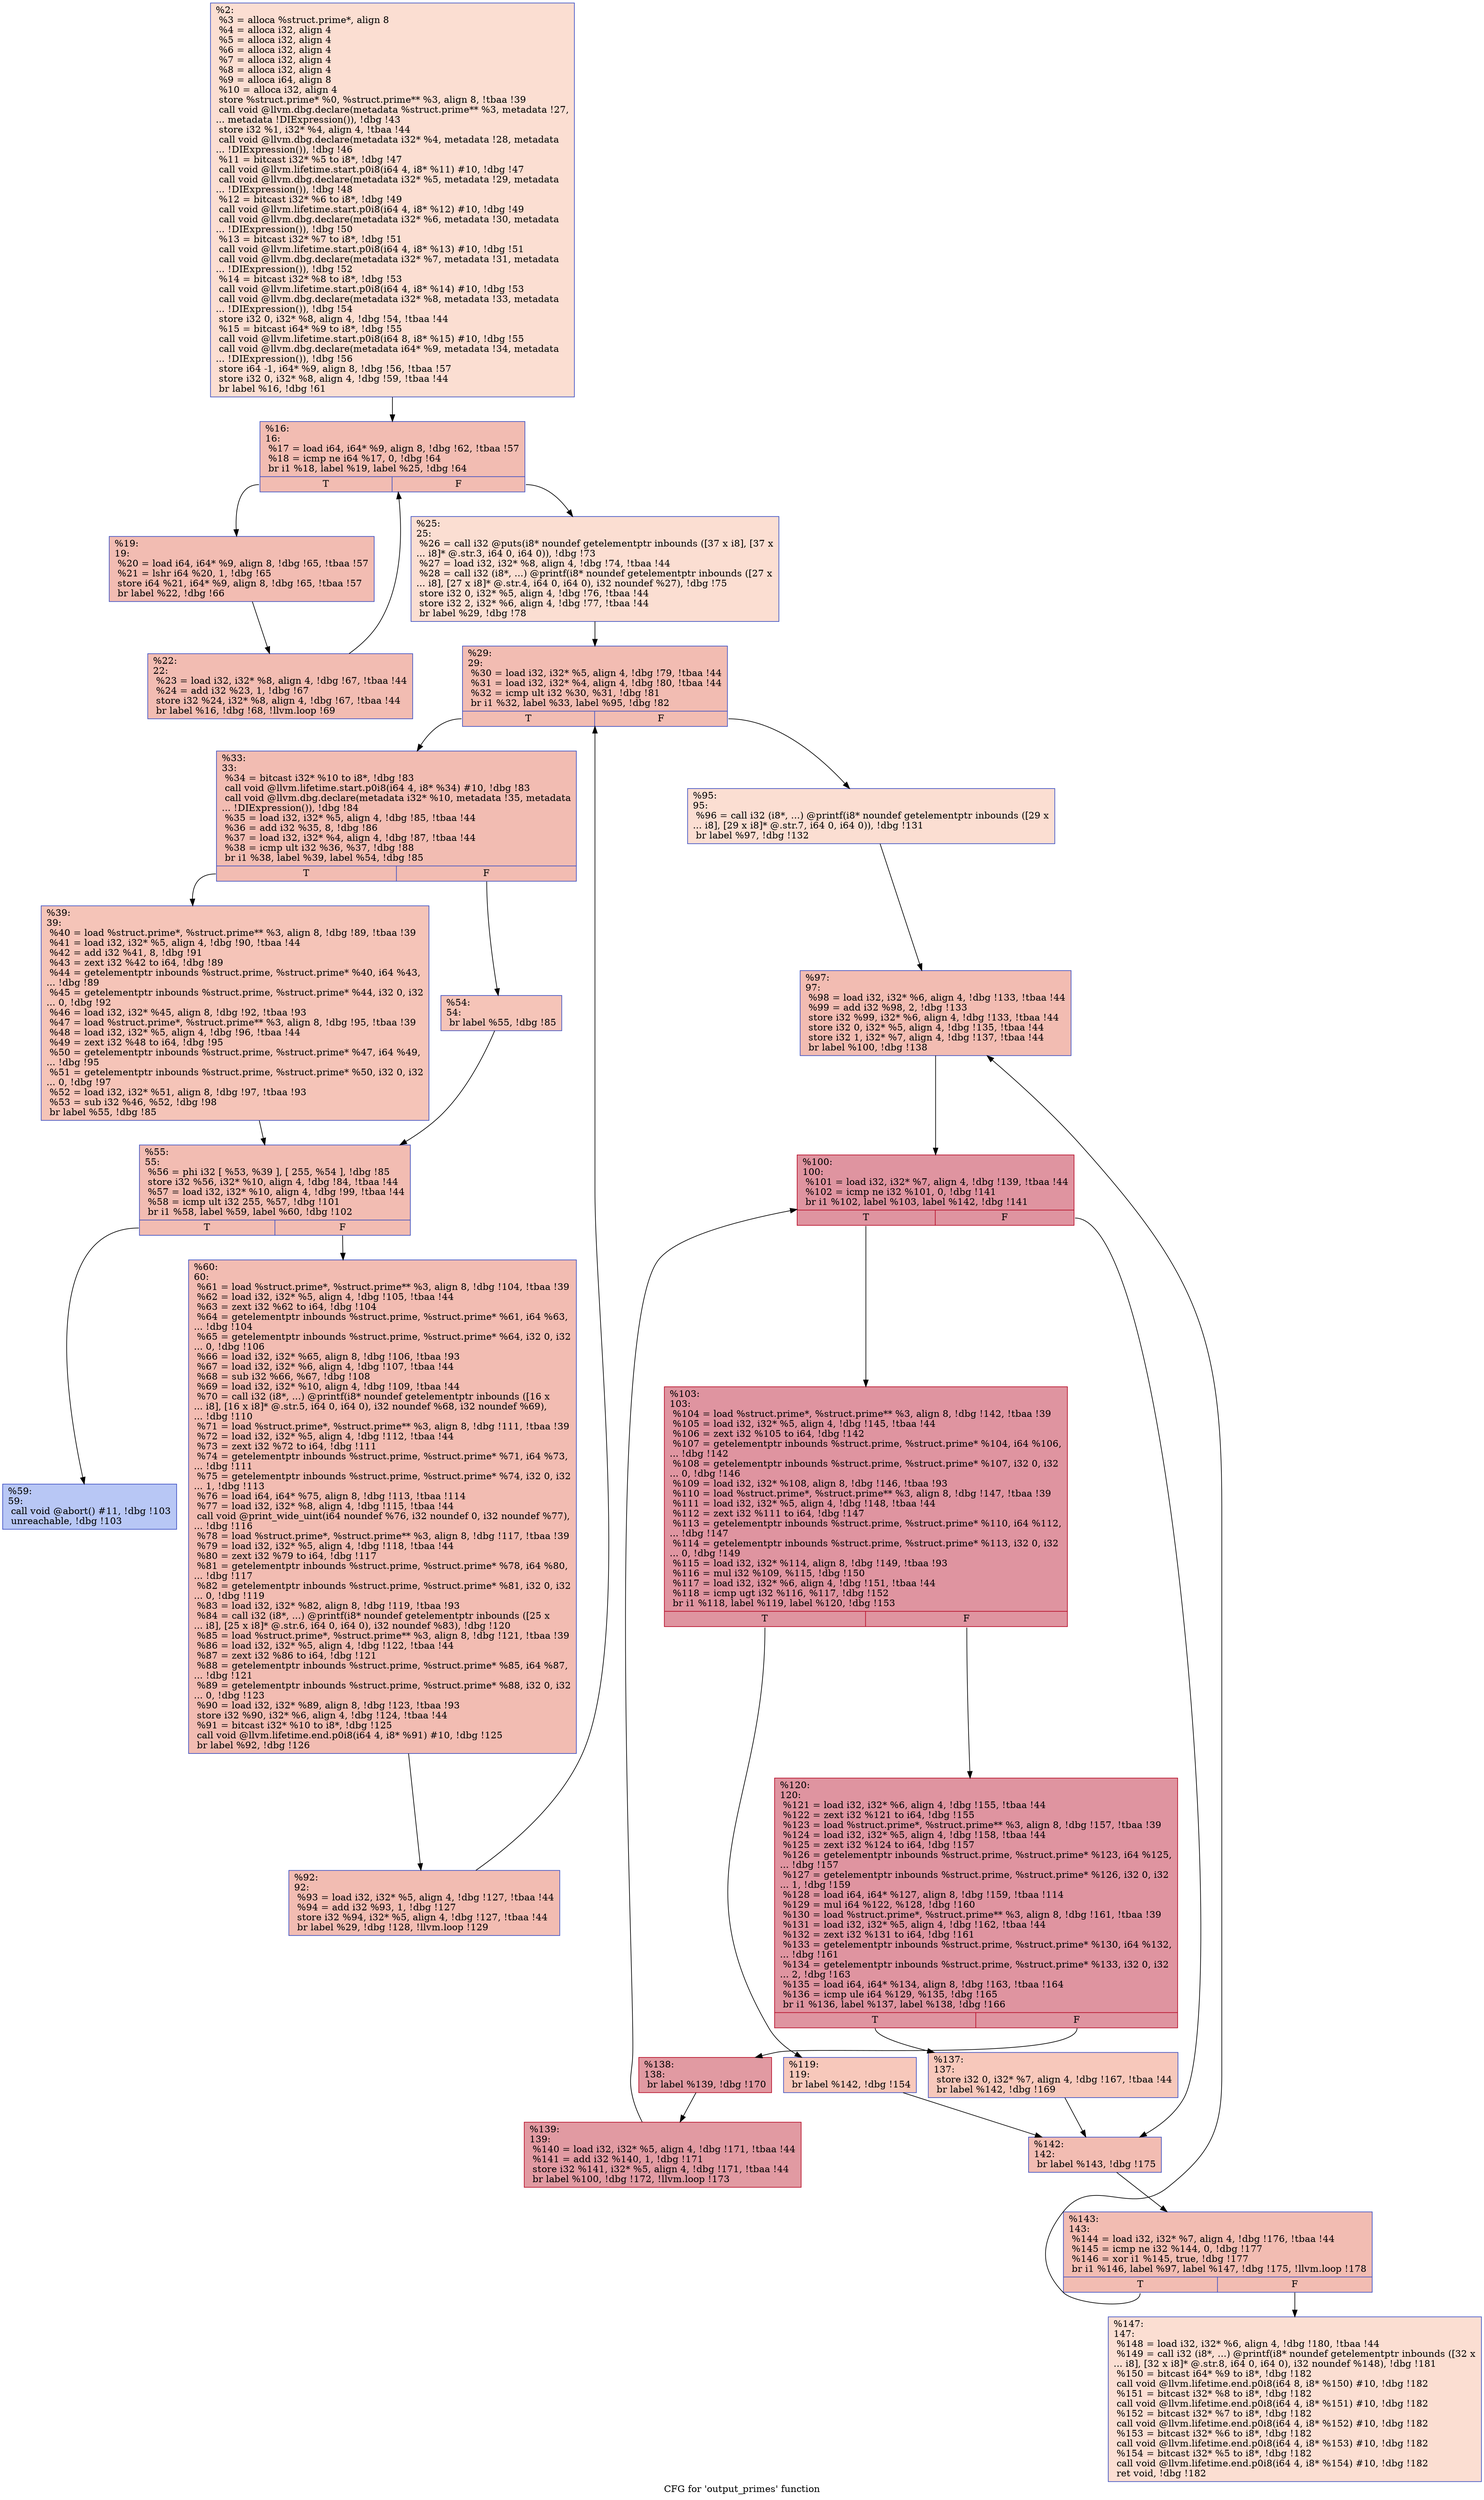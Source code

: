digraph "CFG for 'output_primes' function" {
	label="CFG for 'output_primes' function";

	Node0x134bd40 [shape=record,color="#3d50c3ff", style=filled, fillcolor="#f7b59970",label="{%2:\l  %3 = alloca %struct.prime*, align 8\l  %4 = alloca i32, align 4\l  %5 = alloca i32, align 4\l  %6 = alloca i32, align 4\l  %7 = alloca i32, align 4\l  %8 = alloca i32, align 4\l  %9 = alloca i64, align 8\l  %10 = alloca i32, align 4\l  store %struct.prime* %0, %struct.prime** %3, align 8, !tbaa !39\l  call void @llvm.dbg.declare(metadata %struct.prime** %3, metadata !27,\l... metadata !DIExpression()), !dbg !43\l  store i32 %1, i32* %4, align 4, !tbaa !44\l  call void @llvm.dbg.declare(metadata i32* %4, metadata !28, metadata\l... !DIExpression()), !dbg !46\l  %11 = bitcast i32* %5 to i8*, !dbg !47\l  call void @llvm.lifetime.start.p0i8(i64 4, i8* %11) #10, !dbg !47\l  call void @llvm.dbg.declare(metadata i32* %5, metadata !29, metadata\l... !DIExpression()), !dbg !48\l  %12 = bitcast i32* %6 to i8*, !dbg !49\l  call void @llvm.lifetime.start.p0i8(i64 4, i8* %12) #10, !dbg !49\l  call void @llvm.dbg.declare(metadata i32* %6, metadata !30, metadata\l... !DIExpression()), !dbg !50\l  %13 = bitcast i32* %7 to i8*, !dbg !51\l  call void @llvm.lifetime.start.p0i8(i64 4, i8* %13) #10, !dbg !51\l  call void @llvm.dbg.declare(metadata i32* %7, metadata !31, metadata\l... !DIExpression()), !dbg !52\l  %14 = bitcast i32* %8 to i8*, !dbg !53\l  call void @llvm.lifetime.start.p0i8(i64 4, i8* %14) #10, !dbg !53\l  call void @llvm.dbg.declare(metadata i32* %8, metadata !33, metadata\l... !DIExpression()), !dbg !54\l  store i32 0, i32* %8, align 4, !dbg !54, !tbaa !44\l  %15 = bitcast i64* %9 to i8*, !dbg !55\l  call void @llvm.lifetime.start.p0i8(i64 8, i8* %15) #10, !dbg !55\l  call void @llvm.dbg.declare(metadata i64* %9, metadata !34, metadata\l... !DIExpression()), !dbg !56\l  store i64 -1, i64* %9, align 8, !dbg !56, !tbaa !57\l  store i32 0, i32* %8, align 4, !dbg !59, !tbaa !44\l  br label %16, !dbg !61\l}"];
	Node0x134bd40 -> Node0x134bd90;
	Node0x134bd90 [shape=record,color="#3d50c3ff", style=filled, fillcolor="#e1675170",label="{%16:\l16:                                               \l  %17 = load i64, i64* %9, align 8, !dbg !62, !tbaa !57\l  %18 = icmp ne i64 %17, 0, !dbg !64\l  br i1 %18, label %19, label %25, !dbg !64\l|{<s0>T|<s1>F}}"];
	Node0x134bd90:s0 -> Node0x134bde0;
	Node0x134bd90:s1 -> Node0x134be80;
	Node0x134bde0 [shape=record,color="#3d50c3ff", style=filled, fillcolor="#e1675170",label="{%19:\l19:                                               \l  %20 = load i64, i64* %9, align 8, !dbg !65, !tbaa !57\l  %21 = lshr i64 %20, 1, !dbg !65\l  store i64 %21, i64* %9, align 8, !dbg !65, !tbaa !57\l  br label %22, !dbg !66\l}"];
	Node0x134bde0 -> Node0x134be30;
	Node0x134be30 [shape=record,color="#3d50c3ff", style=filled, fillcolor="#e1675170",label="{%22:\l22:                                               \l  %23 = load i32, i32* %8, align 4, !dbg !67, !tbaa !44\l  %24 = add i32 %23, 1, !dbg !67\l  store i32 %24, i32* %8, align 4, !dbg !67, !tbaa !44\l  br label %16, !dbg !68, !llvm.loop !69\l}"];
	Node0x134be30 -> Node0x134bd90;
	Node0x134be80 [shape=record,color="#3d50c3ff", style=filled, fillcolor="#f7b59970",label="{%25:\l25:                                               \l  %26 = call i32 @puts(i8* noundef getelementptr inbounds ([37 x i8], [37 x\l... i8]* @.str.3, i64 0, i64 0)), !dbg !73\l  %27 = load i32, i32* %8, align 4, !dbg !74, !tbaa !44\l  %28 = call i32 (i8*, ...) @printf(i8* noundef getelementptr inbounds ([27 x\l... i8], [27 x i8]* @.str.4, i64 0, i64 0), i32 noundef %27), !dbg !75\l  store i32 0, i32* %5, align 4, !dbg !76, !tbaa !44\l  store i32 2, i32* %6, align 4, !dbg !77, !tbaa !44\l  br label %29, !dbg !78\l}"];
	Node0x134be80 -> Node0x134bed0;
	Node0x134bed0 [shape=record,color="#3d50c3ff", style=filled, fillcolor="#e1675170",label="{%29:\l29:                                               \l  %30 = load i32, i32* %5, align 4, !dbg !79, !tbaa !44\l  %31 = load i32, i32* %4, align 4, !dbg !80, !tbaa !44\l  %32 = icmp ult i32 %30, %31, !dbg !81\l  br i1 %32, label %33, label %95, !dbg !82\l|{<s0>T|<s1>F}}"];
	Node0x134bed0:s0 -> Node0x134bf20;
	Node0x134bed0:s1 -> Node0x134c150;
	Node0x134bf20 [shape=record,color="#3d50c3ff", style=filled, fillcolor="#e1675170",label="{%33:\l33:                                               \l  %34 = bitcast i32* %10 to i8*, !dbg !83\l  call void @llvm.lifetime.start.p0i8(i64 4, i8* %34) #10, !dbg !83\l  call void @llvm.dbg.declare(metadata i32* %10, metadata !35, metadata\l... !DIExpression()), !dbg !84\l  %35 = load i32, i32* %5, align 4, !dbg !85, !tbaa !44\l  %36 = add i32 %35, 8, !dbg !86\l  %37 = load i32, i32* %4, align 4, !dbg !87, !tbaa !44\l  %38 = icmp ult i32 %36, %37, !dbg !88\l  br i1 %38, label %39, label %54, !dbg !85\l|{<s0>T|<s1>F}}"];
	Node0x134bf20:s0 -> Node0x134bf70;
	Node0x134bf20:s1 -> Node0x134bfc0;
	Node0x134bf70 [shape=record,color="#3d50c3ff", style=filled, fillcolor="#e97a5f70",label="{%39:\l39:                                               \l  %40 = load %struct.prime*, %struct.prime** %3, align 8, !dbg !89, !tbaa !39\l  %41 = load i32, i32* %5, align 4, !dbg !90, !tbaa !44\l  %42 = add i32 %41, 8, !dbg !91\l  %43 = zext i32 %42 to i64, !dbg !89\l  %44 = getelementptr inbounds %struct.prime, %struct.prime* %40, i64 %43,\l... !dbg !89\l  %45 = getelementptr inbounds %struct.prime, %struct.prime* %44, i32 0, i32\l... 0, !dbg !92\l  %46 = load i32, i32* %45, align 8, !dbg !92, !tbaa !93\l  %47 = load %struct.prime*, %struct.prime** %3, align 8, !dbg !95, !tbaa !39\l  %48 = load i32, i32* %5, align 4, !dbg !96, !tbaa !44\l  %49 = zext i32 %48 to i64, !dbg !95\l  %50 = getelementptr inbounds %struct.prime, %struct.prime* %47, i64 %49,\l... !dbg !95\l  %51 = getelementptr inbounds %struct.prime, %struct.prime* %50, i32 0, i32\l... 0, !dbg !97\l  %52 = load i32, i32* %51, align 8, !dbg !97, !tbaa !93\l  %53 = sub i32 %46, %52, !dbg !98\l  br label %55, !dbg !85\l}"];
	Node0x134bf70 -> Node0x134c010;
	Node0x134bfc0 [shape=record,color="#3d50c3ff", style=filled, fillcolor="#e97a5f70",label="{%54:\l54:                                               \l  br label %55, !dbg !85\l}"];
	Node0x134bfc0 -> Node0x134c010;
	Node0x134c010 [shape=record,color="#3d50c3ff", style=filled, fillcolor="#e1675170",label="{%55:\l55:                                               \l  %56 = phi i32 [ %53, %39 ], [ 255, %54 ], !dbg !85\l  store i32 %56, i32* %10, align 4, !dbg !84, !tbaa !44\l  %57 = load i32, i32* %10, align 4, !dbg !99, !tbaa !44\l  %58 = icmp ult i32 255, %57, !dbg !101\l  br i1 %58, label %59, label %60, !dbg !102\l|{<s0>T|<s1>F}}"];
	Node0x134c010:s0 -> Node0x134c060;
	Node0x134c010:s1 -> Node0x134c0b0;
	Node0x134c060 [shape=record,color="#3d50c3ff", style=filled, fillcolor="#5f7fe870",label="{%59:\l59:                                               \l  call void @abort() #11, !dbg !103\l  unreachable, !dbg !103\l}"];
	Node0x134c0b0 [shape=record,color="#3d50c3ff", style=filled, fillcolor="#e1675170",label="{%60:\l60:                                               \l  %61 = load %struct.prime*, %struct.prime** %3, align 8, !dbg !104, !tbaa !39\l  %62 = load i32, i32* %5, align 4, !dbg !105, !tbaa !44\l  %63 = zext i32 %62 to i64, !dbg !104\l  %64 = getelementptr inbounds %struct.prime, %struct.prime* %61, i64 %63,\l... !dbg !104\l  %65 = getelementptr inbounds %struct.prime, %struct.prime* %64, i32 0, i32\l... 0, !dbg !106\l  %66 = load i32, i32* %65, align 8, !dbg !106, !tbaa !93\l  %67 = load i32, i32* %6, align 4, !dbg !107, !tbaa !44\l  %68 = sub i32 %66, %67, !dbg !108\l  %69 = load i32, i32* %10, align 4, !dbg !109, !tbaa !44\l  %70 = call i32 (i8*, ...) @printf(i8* noundef getelementptr inbounds ([16 x\l... i8], [16 x i8]* @.str.5, i64 0, i64 0), i32 noundef %68, i32 noundef %69),\l... !dbg !110\l  %71 = load %struct.prime*, %struct.prime** %3, align 8, !dbg !111, !tbaa !39\l  %72 = load i32, i32* %5, align 4, !dbg !112, !tbaa !44\l  %73 = zext i32 %72 to i64, !dbg !111\l  %74 = getelementptr inbounds %struct.prime, %struct.prime* %71, i64 %73,\l... !dbg !111\l  %75 = getelementptr inbounds %struct.prime, %struct.prime* %74, i32 0, i32\l... 1, !dbg !113\l  %76 = load i64, i64* %75, align 8, !dbg !113, !tbaa !114\l  %77 = load i32, i32* %8, align 4, !dbg !115, !tbaa !44\l  call void @print_wide_uint(i64 noundef %76, i32 noundef 0, i32 noundef %77),\l... !dbg !116\l  %78 = load %struct.prime*, %struct.prime** %3, align 8, !dbg !117, !tbaa !39\l  %79 = load i32, i32* %5, align 4, !dbg !118, !tbaa !44\l  %80 = zext i32 %79 to i64, !dbg !117\l  %81 = getelementptr inbounds %struct.prime, %struct.prime* %78, i64 %80,\l... !dbg !117\l  %82 = getelementptr inbounds %struct.prime, %struct.prime* %81, i32 0, i32\l... 0, !dbg !119\l  %83 = load i32, i32* %82, align 8, !dbg !119, !tbaa !93\l  %84 = call i32 (i8*, ...) @printf(i8* noundef getelementptr inbounds ([25 x\l... i8], [25 x i8]* @.str.6, i64 0, i64 0), i32 noundef %83), !dbg !120\l  %85 = load %struct.prime*, %struct.prime** %3, align 8, !dbg !121, !tbaa !39\l  %86 = load i32, i32* %5, align 4, !dbg !122, !tbaa !44\l  %87 = zext i32 %86 to i64, !dbg !121\l  %88 = getelementptr inbounds %struct.prime, %struct.prime* %85, i64 %87,\l... !dbg !121\l  %89 = getelementptr inbounds %struct.prime, %struct.prime* %88, i32 0, i32\l... 0, !dbg !123\l  %90 = load i32, i32* %89, align 8, !dbg !123, !tbaa !93\l  store i32 %90, i32* %6, align 4, !dbg !124, !tbaa !44\l  %91 = bitcast i32* %10 to i8*, !dbg !125\l  call void @llvm.lifetime.end.p0i8(i64 4, i8* %91) #10, !dbg !125\l  br label %92, !dbg !126\l}"];
	Node0x134c0b0 -> Node0x134c100;
	Node0x134c100 [shape=record,color="#3d50c3ff", style=filled, fillcolor="#e1675170",label="{%92:\l92:                                               \l  %93 = load i32, i32* %5, align 4, !dbg !127, !tbaa !44\l  %94 = add i32 %93, 1, !dbg !127\l  store i32 %94, i32* %5, align 4, !dbg !127, !tbaa !44\l  br label %29, !dbg !128, !llvm.loop !129\l}"];
	Node0x134c100 -> Node0x134bed0;
	Node0x134c150 [shape=record,color="#3d50c3ff", style=filled, fillcolor="#f7b59970",label="{%95:\l95:                                               \l  %96 = call i32 (i8*, ...) @printf(i8* noundef getelementptr inbounds ([29 x\l... i8], [29 x i8]* @.str.7, i64 0, i64 0)), !dbg !131\l  br label %97, !dbg !132\l}"];
	Node0x134c150 -> Node0x134c1a0;
	Node0x134c1a0 [shape=record,color="#3d50c3ff", style=filled, fillcolor="#e1675170",label="{%97:\l97:                                               \l  %98 = load i32, i32* %6, align 4, !dbg !133, !tbaa !44\l  %99 = add i32 %98, 2, !dbg !133\l  store i32 %99, i32* %6, align 4, !dbg !133, !tbaa !44\l  store i32 0, i32* %5, align 4, !dbg !135, !tbaa !44\l  store i32 1, i32* %7, align 4, !dbg !137, !tbaa !44\l  br label %100, !dbg !138\l}"];
	Node0x134c1a0 -> Node0x134c1f0;
	Node0x134c1f0 [shape=record,color="#b70d28ff", style=filled, fillcolor="#b70d2870",label="{%100:\l100:                                              \l  %101 = load i32, i32* %7, align 4, !dbg !139, !tbaa !44\l  %102 = icmp ne i32 %101, 0, !dbg !141\l  br i1 %102, label %103, label %142, !dbg !141\l|{<s0>T|<s1>F}}"];
	Node0x134c1f0:s0 -> Node0x134c240;
	Node0x134c1f0:s1 -> Node0x134c420;
	Node0x134c240 [shape=record,color="#b70d28ff", style=filled, fillcolor="#b70d2870",label="{%103:\l103:                                              \l  %104 = load %struct.prime*, %struct.prime** %3, align 8, !dbg !142, !tbaa !39\l  %105 = load i32, i32* %5, align 4, !dbg !145, !tbaa !44\l  %106 = zext i32 %105 to i64, !dbg !142\l  %107 = getelementptr inbounds %struct.prime, %struct.prime* %104, i64 %106,\l... !dbg !142\l  %108 = getelementptr inbounds %struct.prime, %struct.prime* %107, i32 0, i32\l... 0, !dbg !146\l  %109 = load i32, i32* %108, align 8, !dbg !146, !tbaa !93\l  %110 = load %struct.prime*, %struct.prime** %3, align 8, !dbg !147, !tbaa !39\l  %111 = load i32, i32* %5, align 4, !dbg !148, !tbaa !44\l  %112 = zext i32 %111 to i64, !dbg !147\l  %113 = getelementptr inbounds %struct.prime, %struct.prime* %110, i64 %112,\l... !dbg !147\l  %114 = getelementptr inbounds %struct.prime, %struct.prime* %113, i32 0, i32\l... 0, !dbg !149\l  %115 = load i32, i32* %114, align 8, !dbg !149, !tbaa !93\l  %116 = mul i32 %109, %115, !dbg !150\l  %117 = load i32, i32* %6, align 4, !dbg !151, !tbaa !44\l  %118 = icmp ugt i32 %116, %117, !dbg !152\l  br i1 %118, label %119, label %120, !dbg !153\l|{<s0>T|<s1>F}}"];
	Node0x134c240:s0 -> Node0x134c290;
	Node0x134c240:s1 -> Node0x134c2e0;
	Node0x134c290 [shape=record,color="#3d50c3ff", style=filled, fillcolor="#ed836670",label="{%119:\l119:                                              \l  br label %142, !dbg !154\l}"];
	Node0x134c290 -> Node0x134c420;
	Node0x134c2e0 [shape=record,color="#b70d28ff", style=filled, fillcolor="#b70d2870",label="{%120:\l120:                                              \l  %121 = load i32, i32* %6, align 4, !dbg !155, !tbaa !44\l  %122 = zext i32 %121 to i64, !dbg !155\l  %123 = load %struct.prime*, %struct.prime** %3, align 8, !dbg !157, !tbaa !39\l  %124 = load i32, i32* %5, align 4, !dbg !158, !tbaa !44\l  %125 = zext i32 %124 to i64, !dbg !157\l  %126 = getelementptr inbounds %struct.prime, %struct.prime* %123, i64 %125,\l... !dbg !157\l  %127 = getelementptr inbounds %struct.prime, %struct.prime* %126, i32 0, i32\l... 1, !dbg !159\l  %128 = load i64, i64* %127, align 8, !dbg !159, !tbaa !114\l  %129 = mul i64 %122, %128, !dbg !160\l  %130 = load %struct.prime*, %struct.prime** %3, align 8, !dbg !161, !tbaa !39\l  %131 = load i32, i32* %5, align 4, !dbg !162, !tbaa !44\l  %132 = zext i32 %131 to i64, !dbg !161\l  %133 = getelementptr inbounds %struct.prime, %struct.prime* %130, i64 %132,\l... !dbg !161\l  %134 = getelementptr inbounds %struct.prime, %struct.prime* %133, i32 0, i32\l... 2, !dbg !163\l  %135 = load i64, i64* %134, align 8, !dbg !163, !tbaa !164\l  %136 = icmp ule i64 %129, %135, !dbg !165\l  br i1 %136, label %137, label %138, !dbg !166\l|{<s0>T|<s1>F}}"];
	Node0x134c2e0:s0 -> Node0x134c330;
	Node0x134c2e0:s1 -> Node0x134c380;
	Node0x134c330 [shape=record,color="#3d50c3ff", style=filled, fillcolor="#ed836670",label="{%137:\l137:                                              \l  store i32 0, i32* %7, align 4, !dbg !167, !tbaa !44\l  br label %142, !dbg !169\l}"];
	Node0x134c330 -> Node0x134c420;
	Node0x134c380 [shape=record,color="#b70d28ff", style=filled, fillcolor="#bb1b2c70",label="{%138:\l138:                                              \l  br label %139, !dbg !170\l}"];
	Node0x134c380 -> Node0x134c3d0;
	Node0x134c3d0 [shape=record,color="#b70d28ff", style=filled, fillcolor="#bb1b2c70",label="{%139:\l139:                                              \l  %140 = load i32, i32* %5, align 4, !dbg !171, !tbaa !44\l  %141 = add i32 %140, 1, !dbg !171\l  store i32 %141, i32* %5, align 4, !dbg !171, !tbaa !44\l  br label %100, !dbg !172, !llvm.loop !173\l}"];
	Node0x134c3d0 -> Node0x134c1f0;
	Node0x134c420 [shape=record,color="#3d50c3ff", style=filled, fillcolor="#e1675170",label="{%142:\l142:                                              \l  br label %143, !dbg !175\l}"];
	Node0x134c420 -> Node0x134c470;
	Node0x134c470 [shape=record,color="#3d50c3ff", style=filled, fillcolor="#e1675170",label="{%143:\l143:                                              \l  %144 = load i32, i32* %7, align 4, !dbg !176, !tbaa !44\l  %145 = icmp ne i32 %144, 0, !dbg !177\l  %146 = xor i1 %145, true, !dbg !177\l  br i1 %146, label %97, label %147, !dbg !175, !llvm.loop !178\l|{<s0>T|<s1>F}}"];
	Node0x134c470:s0 -> Node0x134c1a0;
	Node0x134c470:s1 -> Node0x134c4c0;
	Node0x134c4c0 [shape=record,color="#3d50c3ff", style=filled, fillcolor="#f7b59970",label="{%147:\l147:                                              \l  %148 = load i32, i32* %6, align 4, !dbg !180, !tbaa !44\l  %149 = call i32 (i8*, ...) @printf(i8* noundef getelementptr inbounds ([32 x\l... i8], [32 x i8]* @.str.8, i64 0, i64 0), i32 noundef %148), !dbg !181\l  %150 = bitcast i64* %9 to i8*, !dbg !182\l  call void @llvm.lifetime.end.p0i8(i64 8, i8* %150) #10, !dbg !182\l  %151 = bitcast i32* %8 to i8*, !dbg !182\l  call void @llvm.lifetime.end.p0i8(i64 4, i8* %151) #10, !dbg !182\l  %152 = bitcast i32* %7 to i8*, !dbg !182\l  call void @llvm.lifetime.end.p0i8(i64 4, i8* %152) #10, !dbg !182\l  %153 = bitcast i32* %6 to i8*, !dbg !182\l  call void @llvm.lifetime.end.p0i8(i64 4, i8* %153) #10, !dbg !182\l  %154 = bitcast i32* %5 to i8*, !dbg !182\l  call void @llvm.lifetime.end.p0i8(i64 4, i8* %154) #10, !dbg !182\l  ret void, !dbg !182\l}"];
}
